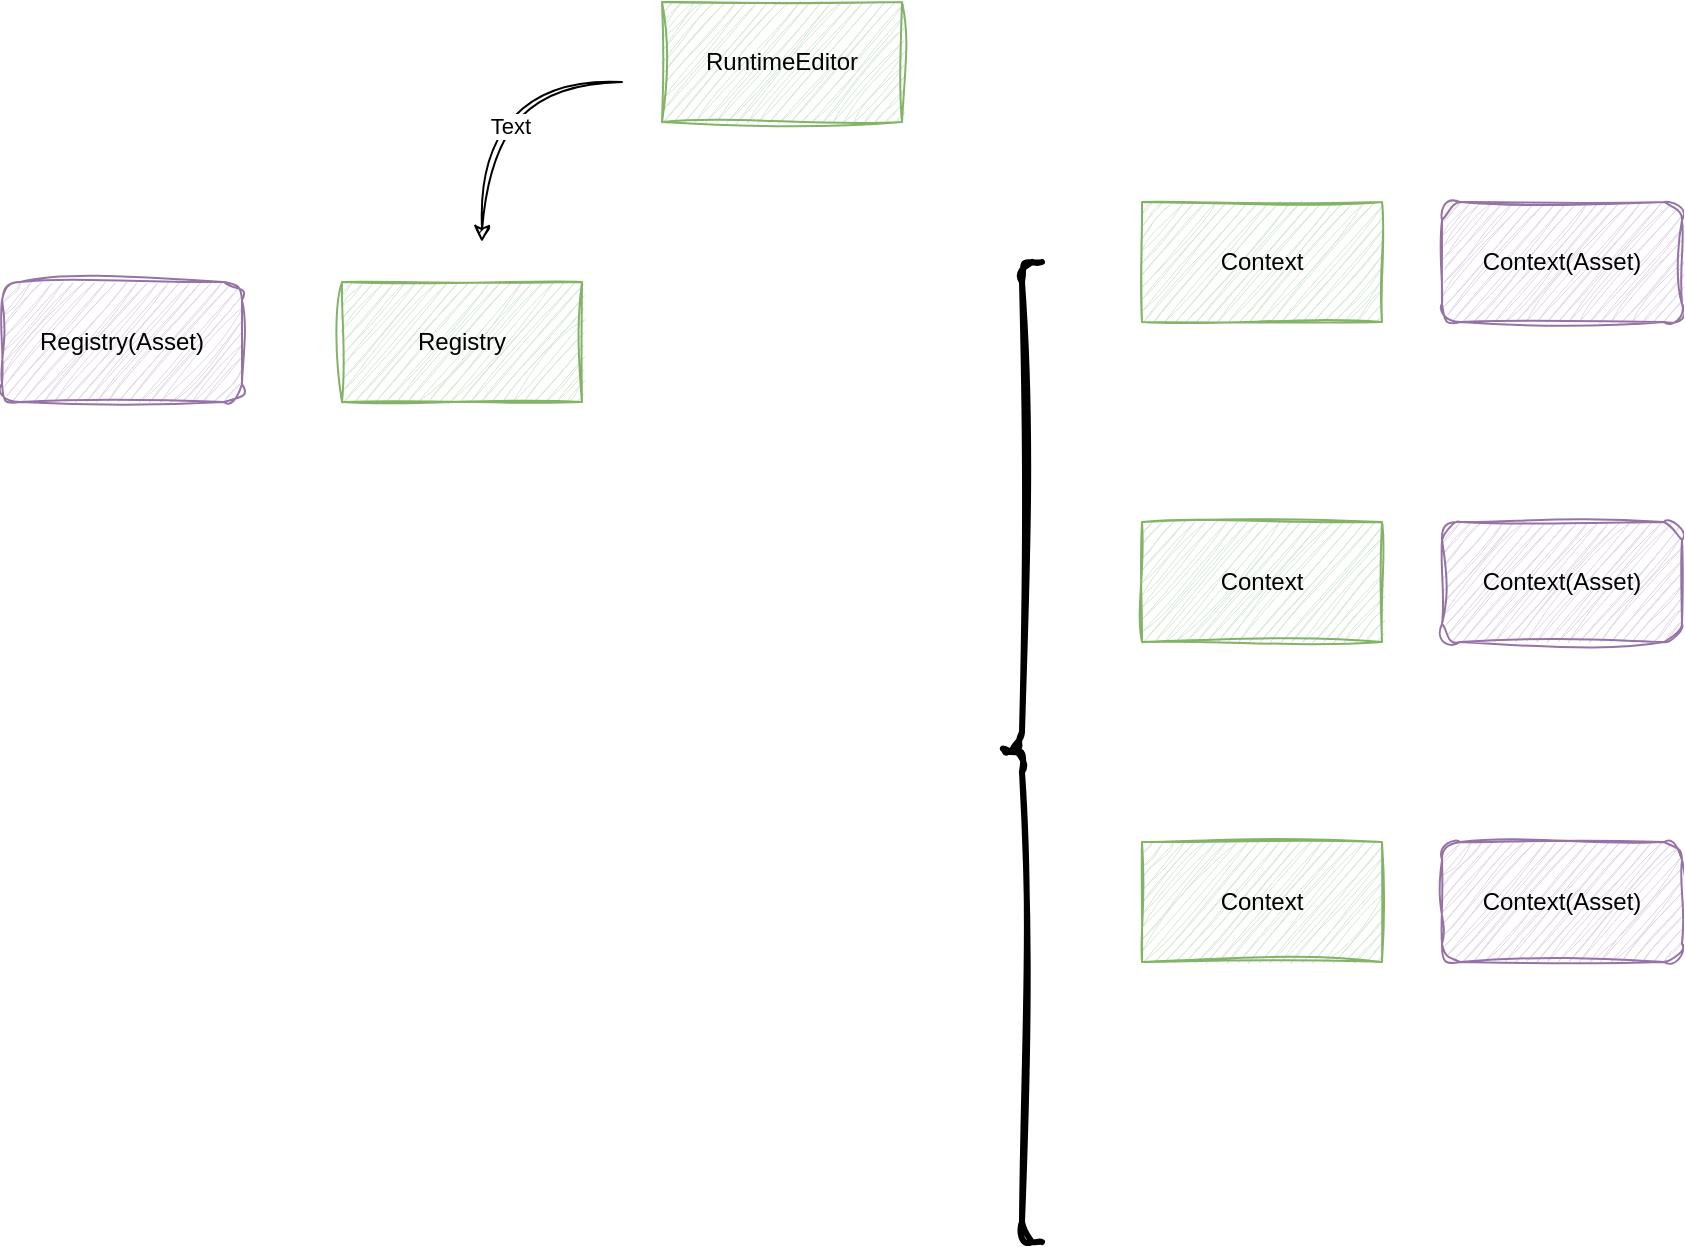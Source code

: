 <mxfile version="21.2.9" type="github">
  <diagram name="Page-1" id="QZkG_uPutiDeIE0XuhIv">
    <mxGraphModel dx="2592" dy="774" grid="1" gridSize="10" guides="1" tooltips="1" connect="1" arrows="1" fold="1" page="1" pageScale="1" pageWidth="850" pageHeight="1100" math="0" shadow="0">
      <root>
        <mxCell id="0" />
        <mxCell id="1" parent="0" />
        <mxCell id="F57YR1tMHR0sSgb01Lyl-1" value="RuntimeEditor" style="rounded=0;whiteSpace=wrap;html=1;fillColor=#d5e8d4;strokeColor=#82b366;sketch=1;curveFitting=1;jiggle=2;" parent="1" vertex="1">
          <mxGeometry x="80" y="140" width="120" height="60" as="geometry" />
        </mxCell>
        <mxCell id="F57YR1tMHR0sSgb01Lyl-2" value="Context" style="rounded=0;whiteSpace=wrap;html=1;fillColor=#d5e8d4;strokeColor=#82b366;sketch=1;curveFitting=1;jiggle=2;" parent="1" vertex="1">
          <mxGeometry x="320" y="240" width="120" height="60" as="geometry" />
        </mxCell>
        <mxCell id="wOWzd8mlgH72aOQsBjnm-1" value="Context(Asset)" style="rounded=1;whiteSpace=wrap;html=1;fillColor=#e1d5e7;strokeColor=#9673a6;sketch=1;curveFitting=1;jiggle=2;" vertex="1" parent="1">
          <mxGeometry x="470" y="240" width="120" height="60" as="geometry" />
        </mxCell>
        <mxCell id="wOWzd8mlgH72aOQsBjnm-2" value="Registry" style="rounded=0;whiteSpace=wrap;html=1;fillColor=#d5e8d4;strokeColor=#82b366;sketch=1;curveFitting=1;jiggle=2;" vertex="1" parent="1">
          <mxGeometry x="-80" y="280" width="120" height="60" as="geometry" />
        </mxCell>
        <mxCell id="wOWzd8mlgH72aOQsBjnm-3" value="Registry(Asset)" style="rounded=1;whiteSpace=wrap;html=1;fillColor=#e1d5e7;strokeColor=#9673a6;sketch=1;curveFitting=1;jiggle=2;" vertex="1" parent="1">
          <mxGeometry x="-250" y="280" width="120" height="60" as="geometry" />
        </mxCell>
        <mxCell id="wOWzd8mlgH72aOQsBjnm-5" value="" style="endArrow=classic;html=1;rounded=0;edgeStyle=orthogonalEdgeStyle;curved=1;orthogonal=0;orthogonalLoop=0;ignoreEdge=0;sketch=1;curveFitting=1;jiggle=2;" edge="1" parent="1">
          <mxGeometry width="50" height="50" relative="1" as="geometry">
            <mxPoint x="60" y="180" as="sourcePoint" />
            <mxPoint x="-10" y="260" as="targetPoint" />
          </mxGeometry>
        </mxCell>
        <mxCell id="wOWzd8mlgH72aOQsBjnm-6" value="Text" style="edgeLabel;html=1;align=center;verticalAlign=middle;resizable=0;points=[];" vertex="1" connectable="0" parent="wOWzd8mlgH72aOQsBjnm-5">
          <mxGeometry x="0.216" y="13" relative="1" as="geometry">
            <mxPoint as="offset" />
          </mxGeometry>
        </mxCell>
        <mxCell id="wOWzd8mlgH72aOQsBjnm-7" value="Context" style="rounded=0;whiteSpace=wrap;html=1;fillColor=#d5e8d4;strokeColor=#82b366;sketch=1;curveFitting=1;jiggle=2;" vertex="1" parent="1">
          <mxGeometry x="320" y="400" width="120" height="60" as="geometry" />
        </mxCell>
        <mxCell id="wOWzd8mlgH72aOQsBjnm-8" value="Context(Asset)" style="rounded=1;whiteSpace=wrap;html=1;fillColor=#e1d5e7;strokeColor=#9673a6;sketch=1;curveFitting=1;jiggle=2;" vertex="1" parent="1">
          <mxGeometry x="470" y="400" width="120" height="60" as="geometry" />
        </mxCell>
        <mxCell id="wOWzd8mlgH72aOQsBjnm-9" value="Context" style="rounded=0;whiteSpace=wrap;html=1;fillColor=#d5e8d4;strokeColor=#82b366;sketch=1;curveFitting=1;jiggle=2;" vertex="1" parent="1">
          <mxGeometry x="320" y="560" width="120" height="60" as="geometry" />
        </mxCell>
        <mxCell id="wOWzd8mlgH72aOQsBjnm-10" value="Context(Asset)" style="rounded=1;whiteSpace=wrap;html=1;fillColor=#e1d5e7;strokeColor=#9673a6;sketch=1;curveFitting=1;jiggle=2;" vertex="1" parent="1">
          <mxGeometry x="470" y="560" width="120" height="60" as="geometry" />
        </mxCell>
        <mxCell id="wOWzd8mlgH72aOQsBjnm-11" value="" style="shape=curlyBracket;whiteSpace=wrap;html=1;rounded=1;labelPosition=left;verticalLabelPosition=middle;align=right;verticalAlign=middle;sketch=1;curveFitting=1;jiggle=2;strokeWidth=3;" vertex="1" parent="1">
          <mxGeometry x="250" y="270" width="20" height="490" as="geometry" />
        </mxCell>
      </root>
    </mxGraphModel>
  </diagram>
</mxfile>
